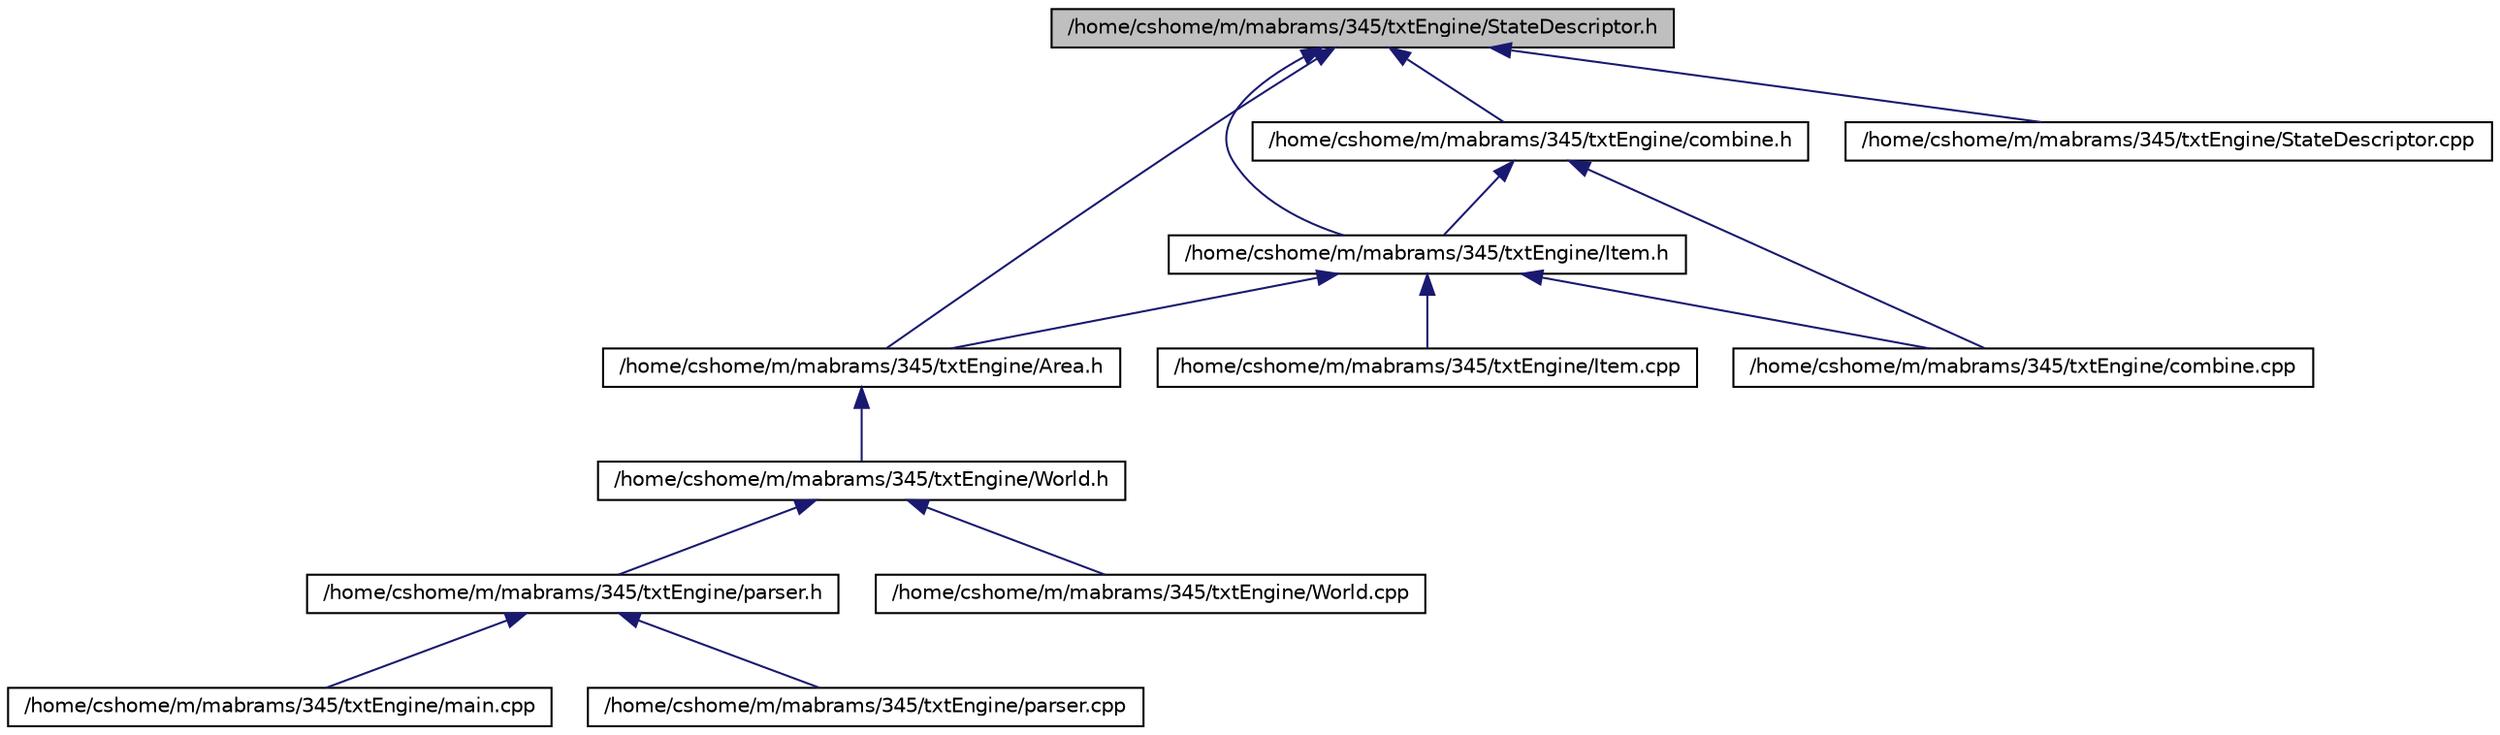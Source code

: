 digraph G
{
  edge [fontname="Helvetica",fontsize="10",labelfontname="Helvetica",labelfontsize="10"];
  node [fontname="Helvetica",fontsize="10",shape=record];
  Node1 [label="/home/cshome/m/mabrams/345/txtEngine/StateDescriptor.h",height=0.2,width=0.4,color="black", fillcolor="grey75", style="filled" fontcolor="black"];
  Node1 -> Node2 [dir="back",color="midnightblue",fontsize="10",style="solid"];
  Node2 [label="/home/cshome/m/mabrams/345/txtEngine/Item.h",height=0.2,width=0.4,color="black", fillcolor="white", style="filled",URL="$_item_8h.html",tooltip="Defines the Item class."];
  Node2 -> Node3 [dir="back",color="midnightblue",fontsize="10",style="solid"];
  Node3 [label="/home/cshome/m/mabrams/345/txtEngine/Area.h",height=0.2,width=0.4,color="black", fillcolor="white", style="filled",URL="$_area_8h.html",tooltip="Defines the Area class."];
  Node3 -> Node4 [dir="back",color="midnightblue",fontsize="10",style="solid"];
  Node4 [label="/home/cshome/m/mabrams/345/txtEngine/World.h",height=0.2,width=0.4,color="black", fillcolor="white", style="filled",URL="$_world_8h.html",tooltip="Defines the World class."];
  Node4 -> Node5 [dir="back",color="midnightblue",fontsize="10",style="solid"];
  Node5 [label="/home/cshome/m/mabrams/345/txtEngine/parser.h",height=0.2,width=0.4,color="black", fillcolor="white", style="filled",URL="$parser_8h.html",tooltip="Defines the Area class."];
  Node5 -> Node6 [dir="back",color="midnightblue",fontsize="10",style="solid"];
  Node6 [label="/home/cshome/m/mabrams/345/txtEngine/main.cpp",height=0.2,width=0.4,color="black", fillcolor="white", style="filled",URL="$main_8cpp.html",tooltip="The main file for txtEngine."];
  Node5 -> Node7 [dir="back",color="midnightblue",fontsize="10",style="solid"];
  Node7 [label="/home/cshome/m/mabrams/345/txtEngine/parser.cpp",height=0.2,width=0.4,color="black", fillcolor="white", style="filled",URL="$parser_8cpp.html",tooltip="The source file for parser functionality."];
  Node4 -> Node8 [dir="back",color="midnightblue",fontsize="10",style="solid"];
  Node8 [label="/home/cshome/m/mabrams/345/txtEngine/World.cpp",height=0.2,width=0.4,color="black", fillcolor="white", style="filled",URL="$_world_8cpp.html",tooltip="Source file for a World."];
  Node2 -> Node9 [dir="back",color="midnightblue",fontsize="10",style="solid"];
  Node9 [label="/home/cshome/m/mabrams/345/txtEngine/combine.cpp",height=0.2,width=0.4,color="black", fillcolor="white", style="filled",URL="$combine_8cpp.html",tooltip="Source file for Combine functionality."];
  Node2 -> Node10 [dir="back",color="midnightblue",fontsize="10",style="solid"];
  Node10 [label="/home/cshome/m/mabrams/345/txtEngine/Item.cpp",height=0.2,width=0.4,color="black", fillcolor="white", style="filled",URL="$_item_8cpp.html",tooltip="Source file for Item functionality."];
  Node1 -> Node11 [dir="back",color="midnightblue",fontsize="10",style="solid"];
  Node11 [label="/home/cshome/m/mabrams/345/txtEngine/combine.h",height=0.2,width=0.4,color="black", fillcolor="white", style="filled",URL="$combine_8h.html",tooltip="Defines the Combine class."];
  Node11 -> Node2 [dir="back",color="midnightblue",fontsize="10",style="solid"];
  Node11 -> Node9 [dir="back",color="midnightblue",fontsize="10",style="solid"];
  Node1 -> Node3 [dir="back",color="midnightblue",fontsize="10",style="solid"];
  Node1 -> Node12 [dir="back",color="midnightblue",fontsize="10",style="solid"];
  Node12 [label="/home/cshome/m/mabrams/345/txtEngine/StateDescriptor.cpp",height=0.2,width=0.4,color="black", fillcolor="white", style="filled",URL="$_state_descriptor_8cpp.html",tooltip="Source file for a StateDescriptor."];
}
